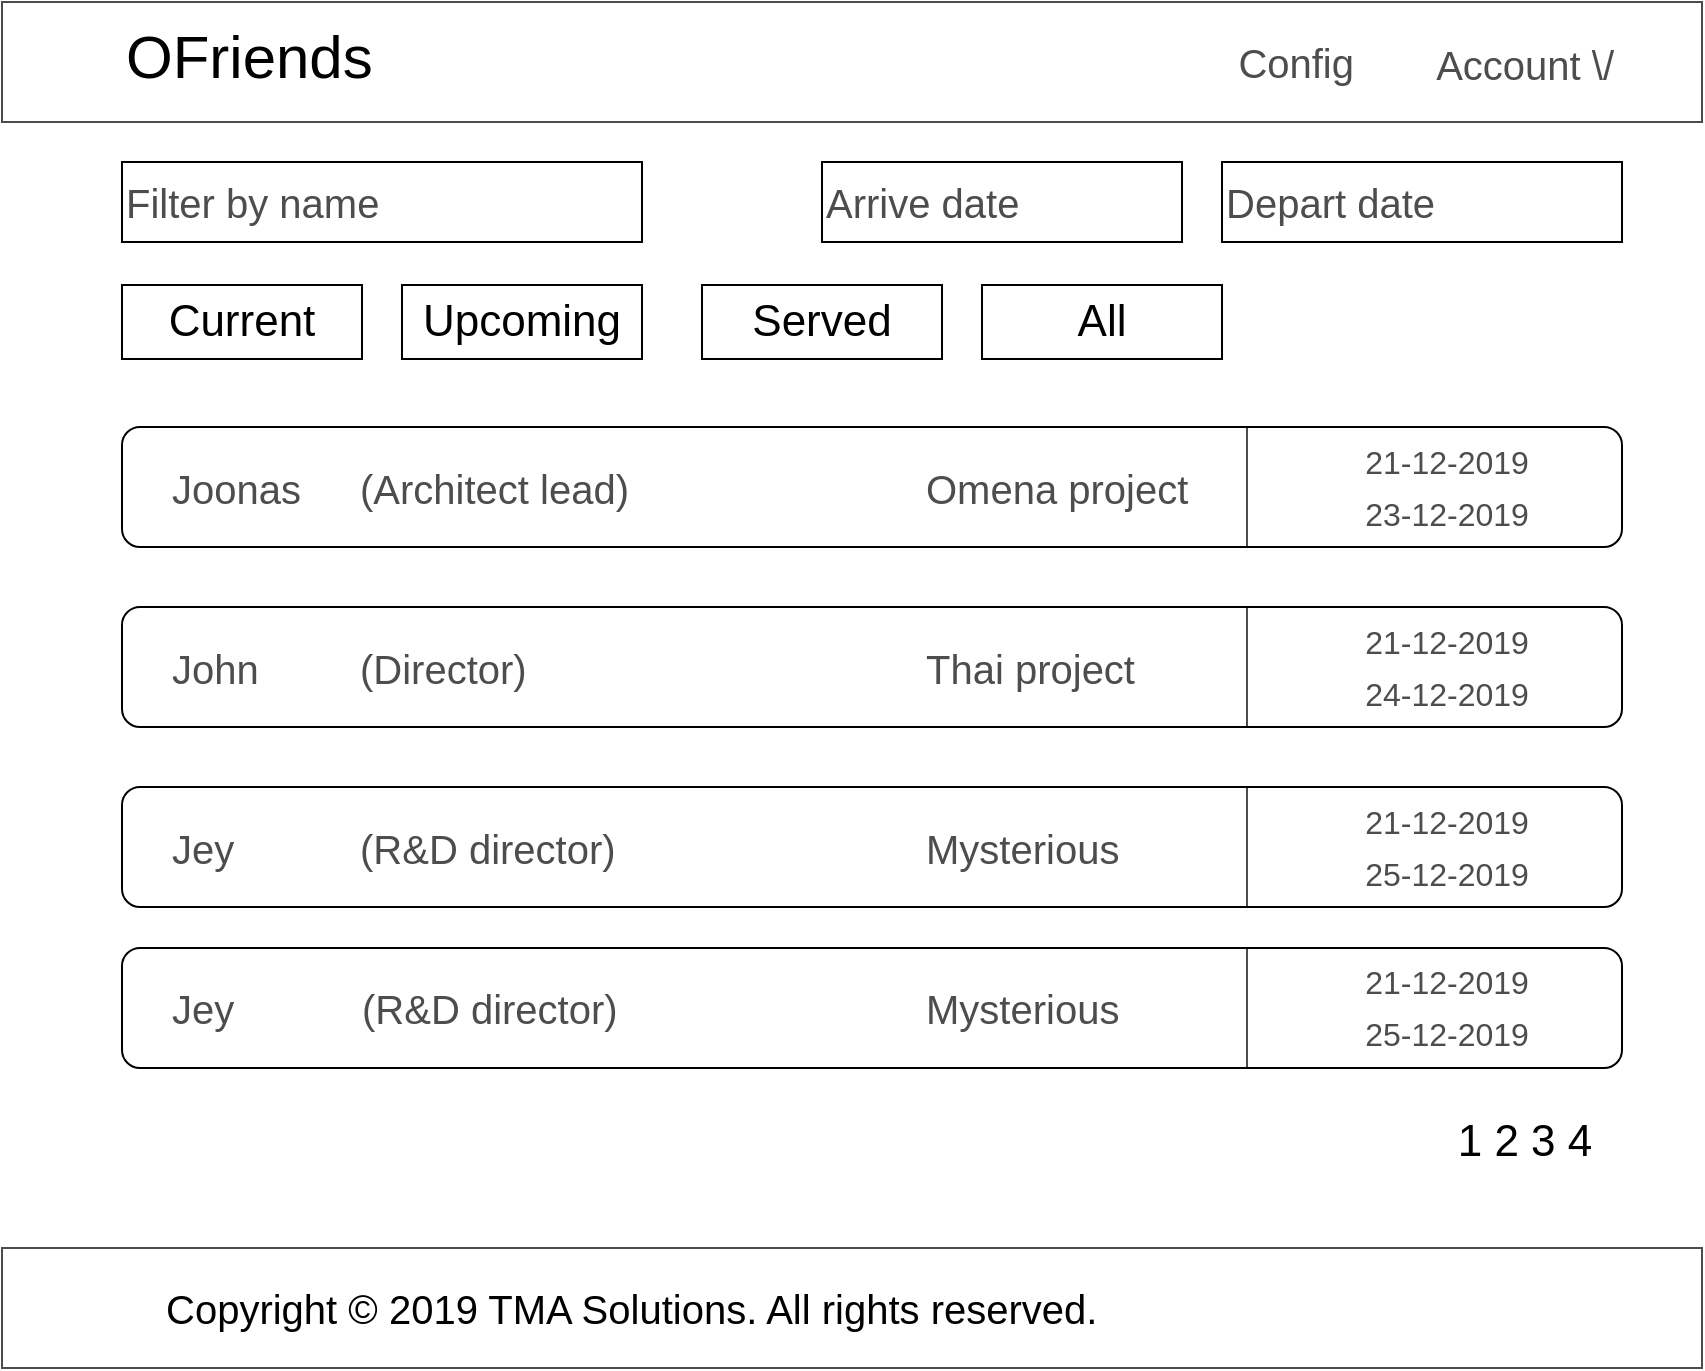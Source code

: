 <mxfile version="10.2.1" type="device"><diagram id="oSVK45ntM9ekwhACHQQf" name="Page-1"><mxGraphModel dx="1666" dy="862" grid="1" gridSize="10" guides="1" tooltips="1" connect="1" arrows="1" fold="1" page="1" pageScale="1" pageWidth="850" pageHeight="1100" math="0" shadow="0"><root><mxCell id="0"/><mxCell id="1" parent="0"/><mxCell id="c798-aoe-cJkhllQcpoC-25" value="" style="rounded=0;whiteSpace=wrap;html=1;shadow=0;strokeColor=#4D4D4D;fillColor=none;fontSize=16;fontColor=#4D4D4D;align=left;container=1;" parent="1" vertex="1"><mxGeometry width="850" height="60" as="geometry"/></mxCell><mxCell id="c798-aoe-cJkhllQcpoC-28" value="Config" style="text;html=1;strokeColor=none;fillColor=none;align=right;verticalAlign=middle;whiteSpace=wrap;rounded=0;shadow=0;fontSize=20;fontColor=#4D4D4D;" parent="c798-aoe-cJkhllQcpoC-25" vertex="1"><mxGeometry x="597.5" y="20" width="80" height="20" as="geometry"/></mxCell><mxCell id="XDJh5uZLcYtrEeouCXje-1" value="Account \/&lt;br&gt;" style="text;html=1;strokeColor=none;fillColor=none;align=right;verticalAlign=middle;whiteSpace=wrap;rounded=0;shadow=0;fontSize=20;fontColor=#4D4D4D;" parent="c798-aoe-cJkhllQcpoC-25" vertex="1"><mxGeometry x="708" y="21" width="100" height="20" as="geometry"/></mxCell><mxCell id="c798-aoe-cJkhllQcpoC-26" value="" style="rounded=0;whiteSpace=wrap;html=1;shadow=0;strokeColor=#4D4D4D;fillColor=none;fontSize=16;fontColor=#4D4D4D;align=left;container=1;" parent="1" vertex="1"><mxGeometry y="623" width="850" height="60" as="geometry"/></mxCell><mxCell id="c798-aoe-cJkhllQcpoC-27" value="Copyright © 2019 TMA Solutions. All rights reserved." style="text;html=1;strokeColor=none;fillColor=none;align=left;verticalAlign=middle;whiteSpace=wrap;rounded=0;labelBorderColor=none;fontSize=20;flipH=0;" parent="c798-aoe-cJkhllQcpoC-26" vertex="1"><mxGeometry x="80" y="10" width="480" height="40" as="geometry"/></mxCell><mxCell id="c798-aoe-cJkhllQcpoC-2" value="&lt;font style=&quot;font-size: 30px;&quot;&gt;OFriends&lt;/font&gt;" style="text;html=1;strokeColor=none;fillColor=none;align=left;verticalAlign=top;whiteSpace=wrap;rounded=0;labelBorderColor=none;fontSize=30;flipH=0;" parent="1" vertex="1"><mxGeometry x="59.964" y="3" width="160.783" height="40" as="geometry"/></mxCell><mxCell id="c798-aoe-cJkhllQcpoC-32" value="Filter by name" style="rounded=0;whiteSpace=wrap;html=1;shadow=0;fillColor=none;gradientColor=none;fontSize=20;fontColor=#4D4D4D;align=left;" parent="1" vertex="1"><mxGeometry x="60" y="80" width="260" height="40" as="geometry"/></mxCell><mxCell id="c798-aoe-cJkhllQcpoC-33" value="" style="rounded=1;whiteSpace=wrap;html=1;shadow=0;fillColor=none;gradientColor=none;fontSize=20;fontColor=#4D4D4D;align=left;container=1;" parent="1" vertex="1"><mxGeometry x="60" y="212.5" width="750" height="60" as="geometry"/></mxCell><mxCell id="c798-aoe-cJkhllQcpoC-30" value="Joonas" style="text;html=1;strokeColor=none;fillColor=none;align=left;verticalAlign=middle;whiteSpace=wrap;rounded=0;shadow=0;fontSize=20;fontColor=#4D4D4D;" parent="c798-aoe-cJkhllQcpoC-33" vertex="1"><mxGeometry x="23.467" y="20" width="126.721" height="20" as="geometry"/></mxCell><mxCell id="c798-aoe-cJkhllQcpoC-34" value="Omena project" style="text;html=1;strokeColor=none;fillColor=none;align=left;verticalAlign=middle;whiteSpace=wrap;rounded=0;shadow=0;fontSize=20;fontColor=#4D4D4D;" parent="c798-aoe-cJkhllQcpoC-33" vertex="1"><mxGeometry x="400" y="20" width="143" height="20" as="geometry"/></mxCell><mxCell id="c798-aoe-cJkhllQcpoC-37" value="21-12-2019" style="text;html=1;strokeColor=none;fillColor=none;align=center;verticalAlign=middle;whiteSpace=wrap;rounded=0;shadow=0;fontSize=16;fontColor=#4D4D4D;" parent="c798-aoe-cJkhllQcpoC-33" vertex="1"><mxGeometry x="601.669" y="7" width="121.446" height="20" as="geometry"/></mxCell><mxCell id="c798-aoe-cJkhllQcpoC-38" value="23-12-2019" style="text;html=1;strokeColor=none;fillColor=none;align=center;verticalAlign=middle;whiteSpace=wrap;rounded=0;shadow=0;fontSize=16;fontColor=#4D4D4D;" parent="c798-aoe-cJkhllQcpoC-33" vertex="1"><mxGeometry x="601.669" y="33" width="121.446" height="20" as="geometry"/></mxCell><mxCell id="_A-Sa0zSg7auk50mZ0my-1" value="(Architect lead)" style="text;html=1;strokeColor=none;fillColor=none;align=left;verticalAlign=middle;whiteSpace=wrap;rounded=0;shadow=0;fontSize=20;fontColor=#4D4D4D;" vertex="1" parent="c798-aoe-cJkhllQcpoC-33"><mxGeometry x="117" y="20" width="143" height="20" as="geometry"/></mxCell><mxCell id="c798-aoe-cJkhllQcpoC-36" value="" style="endArrow=none;html=1;fontSize=20;fontColor=#4D4D4D;opacity=70;exitX=0.75;exitY=0;exitDx=0;exitDy=0;entryX=0.75;entryY=1;entryDx=0;entryDy=0;" parent="1" source="c798-aoe-cJkhllQcpoC-33" target="c798-aoe-cJkhllQcpoC-33" edge="1"><mxGeometry width="50" height="50" relative="1" as="geometry"><mxPoint x="10" y="662.5" as="sourcePoint"/><mxPoint x="640" y="302.5" as="targetPoint"/></mxGeometry></mxCell><mxCell id="c798-aoe-cJkhllQcpoC-39" value="" style="rounded=1;whiteSpace=wrap;html=1;shadow=0;fillColor=none;gradientColor=none;fontSize=20;fontColor=#4D4D4D;align=left;container=1;" parent="1" vertex="1"><mxGeometry x="60" y="302.5" width="750" height="60" as="geometry"/></mxCell><mxCell id="c798-aoe-cJkhllQcpoC-40" value="John" style="text;html=1;strokeColor=none;fillColor=none;align=left;verticalAlign=middle;whiteSpace=wrap;rounded=0;shadow=0;fontSize=20;fontColor=#4D4D4D;" parent="c798-aoe-cJkhllQcpoC-39" vertex="1"><mxGeometry x="23.467" y="20" width="126.721" height="20" as="geometry"/></mxCell><mxCell id="c798-aoe-cJkhllQcpoC-41" value="Thai project" style="text;html=1;strokeColor=none;fillColor=none;align=left;verticalAlign=middle;whiteSpace=wrap;rounded=0;shadow=0;fontSize=20;fontColor=#4D4D4D;" parent="c798-aoe-cJkhllQcpoC-39" vertex="1"><mxGeometry x="400" y="20" width="143" height="20" as="geometry"/></mxCell><mxCell id="c798-aoe-cJkhllQcpoC-43" value="21-12-2019" style="text;html=1;strokeColor=none;fillColor=none;align=center;verticalAlign=middle;whiteSpace=wrap;rounded=0;shadow=0;fontSize=16;fontColor=#4D4D4D;" parent="c798-aoe-cJkhllQcpoC-39" vertex="1"><mxGeometry x="601.669" y="7" width="121.446" height="20" as="geometry"/></mxCell><mxCell id="c798-aoe-cJkhllQcpoC-44" value="24-12-2019" style="text;html=1;strokeColor=none;fillColor=none;align=center;verticalAlign=middle;whiteSpace=wrap;rounded=0;shadow=0;fontSize=16;fontColor=#4D4D4D;" parent="c798-aoe-cJkhllQcpoC-39" vertex="1"><mxGeometry x="601.669" y="33" width="121.446" height="20" as="geometry"/></mxCell><mxCell id="_A-Sa0zSg7auk50mZ0my-2" value="(Director)" style="text;html=1;strokeColor=none;fillColor=none;align=left;verticalAlign=middle;whiteSpace=wrap;rounded=0;shadow=0;fontSize=20;fontColor=#4D4D4D;" vertex="1" parent="c798-aoe-cJkhllQcpoC-39"><mxGeometry x="117" y="20" width="143" height="20" as="geometry"/></mxCell><mxCell id="c798-aoe-cJkhllQcpoC-45" value="" style="endArrow=none;html=1;fontSize=20;fontColor=#4D4D4D;opacity=70;exitX=0.75;exitY=0;exitDx=0;exitDy=0;entryX=0.75;entryY=1;entryDx=0;entryDy=0;" parent="1" source="c798-aoe-cJkhllQcpoC-39" target="c798-aoe-cJkhllQcpoC-39" edge="1"><mxGeometry width="50" height="50" relative="1" as="geometry"><mxPoint x="10" y="752.5" as="sourcePoint"/><mxPoint x="640" y="392.5" as="targetPoint"/></mxGeometry></mxCell><mxCell id="c798-aoe-cJkhllQcpoC-46" value="" style="rounded=1;whiteSpace=wrap;html=1;shadow=0;fillColor=none;gradientColor=none;fontSize=20;fontColor=#4D4D4D;align=left;container=1;" parent="1" vertex="1"><mxGeometry x="60" y="392.5" width="750" height="60" as="geometry"/></mxCell><mxCell id="c798-aoe-cJkhllQcpoC-47" value="Jey" style="text;html=1;strokeColor=none;fillColor=none;align=left;verticalAlign=middle;whiteSpace=wrap;rounded=0;shadow=0;fontSize=20;fontColor=#4D4D4D;" parent="c798-aoe-cJkhllQcpoC-46" vertex="1"><mxGeometry x="23.467" y="20" width="126.721" height="20" as="geometry"/></mxCell><mxCell id="c798-aoe-cJkhllQcpoC-48" value="Mysterious" style="text;html=1;strokeColor=none;fillColor=none;align=left;verticalAlign=middle;whiteSpace=wrap;rounded=0;shadow=0;fontSize=20;fontColor=#4D4D4D;" parent="c798-aoe-cJkhllQcpoC-46" vertex="1"><mxGeometry x="400" y="20" width="143" height="20" as="geometry"/></mxCell><mxCell id="c798-aoe-cJkhllQcpoC-50" value="21-12-2019" style="text;html=1;strokeColor=none;fillColor=none;align=center;verticalAlign=middle;whiteSpace=wrap;rounded=0;shadow=0;fontSize=16;fontColor=#4D4D4D;" parent="c798-aoe-cJkhllQcpoC-46" vertex="1"><mxGeometry x="601.669" y="7" width="121.446" height="20" as="geometry"/></mxCell><mxCell id="c798-aoe-cJkhllQcpoC-51" value="25-12-2019" style="text;html=1;strokeColor=none;fillColor=none;align=center;verticalAlign=middle;whiteSpace=wrap;rounded=0;shadow=0;fontSize=16;fontColor=#4D4D4D;" parent="c798-aoe-cJkhllQcpoC-46" vertex="1"><mxGeometry x="601.669" y="33" width="121.446" height="20" as="geometry"/></mxCell><mxCell id="_A-Sa0zSg7auk50mZ0my-3" value="(R&amp;amp;D director)" style="text;html=1;strokeColor=none;fillColor=none;align=left;verticalAlign=middle;whiteSpace=wrap;rounded=0;shadow=0;fontSize=20;fontColor=#4D4D4D;" vertex="1" parent="c798-aoe-cJkhllQcpoC-46"><mxGeometry x="117" y="20" width="143" height="20" as="geometry"/></mxCell><mxCell id="c798-aoe-cJkhllQcpoC-52" value="" style="endArrow=none;html=1;fontSize=20;fontColor=#4D4D4D;opacity=70;exitX=0.75;exitY=0;exitDx=0;exitDy=0;entryX=0.75;entryY=1;entryDx=0;entryDy=0;" parent="1" source="c798-aoe-cJkhllQcpoC-46" target="c798-aoe-cJkhllQcpoC-46" edge="1"><mxGeometry width="50" height="50" relative="1" as="geometry"><mxPoint x="10" y="842.5" as="sourcePoint"/><mxPoint x="640" y="482.5" as="targetPoint"/></mxGeometry></mxCell><mxCell id="c798-aoe-cJkhllQcpoC-53" value="Arrive date" style="rounded=0;whiteSpace=wrap;html=1;shadow=0;fillColor=none;gradientColor=none;fontSize=20;fontColor=#4D4D4D;align=left;" parent="1" vertex="1"><mxGeometry x="410" y="80" width="180" height="40" as="geometry"/></mxCell><mxCell id="c798-aoe-cJkhllQcpoC-54" value="Depart date" style="rounded=0;whiteSpace=wrap;html=1;shadow=0;fillColor=none;gradientColor=none;fontSize=20;fontColor=#4D4D4D;align=left;" parent="1" vertex="1"><mxGeometry x="610" y="80" width="200" height="40" as="geometry"/></mxCell><mxCell id="c798-aoe-cJkhllQcpoC-55" value="" style="rounded=1;whiteSpace=wrap;html=1;shadow=0;fillColor=none;gradientColor=none;fontSize=20;fontColor=#4D4D4D;align=left;container=1;" parent="1" vertex="1"><mxGeometry x="60" y="473" width="750" height="60" as="geometry"/></mxCell><mxCell id="c798-aoe-cJkhllQcpoC-56" value="Jey" style="text;html=1;strokeColor=none;fillColor=none;align=left;verticalAlign=middle;whiteSpace=wrap;rounded=0;shadow=0;fontSize=20;fontColor=#4D4D4D;" parent="c798-aoe-cJkhllQcpoC-55" vertex="1"><mxGeometry x="23.467" y="20" width="126.721" height="20" as="geometry"/></mxCell><mxCell id="c798-aoe-cJkhllQcpoC-57" value="Mysterious" style="text;html=1;strokeColor=none;fillColor=none;align=left;verticalAlign=middle;whiteSpace=wrap;rounded=0;shadow=0;fontSize=20;fontColor=#4D4D4D;" parent="c798-aoe-cJkhllQcpoC-55" vertex="1"><mxGeometry x="400" y="20" width="143" height="20" as="geometry"/></mxCell><mxCell id="c798-aoe-cJkhllQcpoC-59" value="21-12-2019" style="text;html=1;strokeColor=none;fillColor=none;align=center;verticalAlign=middle;whiteSpace=wrap;rounded=0;shadow=0;fontSize=16;fontColor=#4D4D4D;" parent="c798-aoe-cJkhllQcpoC-55" vertex="1"><mxGeometry x="601.669" y="7" width="121.446" height="20" as="geometry"/></mxCell><mxCell id="c798-aoe-cJkhllQcpoC-60" value="25-12-2019" style="text;html=1;strokeColor=none;fillColor=none;align=center;verticalAlign=middle;whiteSpace=wrap;rounded=0;shadow=0;fontSize=16;fontColor=#4D4D4D;" parent="c798-aoe-cJkhllQcpoC-55" vertex="1"><mxGeometry x="601.669" y="33" width="121.446" height="20" as="geometry"/></mxCell><mxCell id="_A-Sa0zSg7auk50mZ0my-4" value="(R&amp;amp;D director)" style="text;html=1;strokeColor=none;fillColor=none;align=left;verticalAlign=middle;whiteSpace=wrap;rounded=0;shadow=0;fontSize=20;fontColor=#4D4D4D;" vertex="1" parent="c798-aoe-cJkhllQcpoC-55"><mxGeometry x="118" y="20" width="143" height="20" as="geometry"/></mxCell><mxCell id="c798-aoe-cJkhllQcpoC-61" value="" style="endArrow=none;html=1;fontSize=20;fontColor=#4D4D4D;opacity=70;exitX=0.75;exitY=0;exitDx=0;exitDy=0;entryX=0.75;entryY=1;entryDx=0;entryDy=0;" parent="1" source="c798-aoe-cJkhllQcpoC-55" target="c798-aoe-cJkhllQcpoC-55" edge="1"><mxGeometry width="50" height="50" relative="1" as="geometry"><mxPoint x="10" y="923" as="sourcePoint"/><mxPoint x="640" y="563" as="targetPoint"/></mxGeometry></mxCell><mxCell id="pcFw7Tt33-Q3Vw8Kq5Fp-1" value="Current" style="rounded=0;whiteSpace=wrap;html=1;fontSize=22;" parent="1" vertex="1"><mxGeometry x="60" y="141.5" width="120" height="37" as="geometry"/></mxCell><mxCell id="pcFw7Tt33-Q3Vw8Kq5Fp-2" value="Upcoming" style="rounded=0;whiteSpace=wrap;html=1;fontSize=22;" parent="1" vertex="1"><mxGeometry x="200" y="141.5" width="120" height="37" as="geometry"/></mxCell><mxCell id="pcFw7Tt33-Q3Vw8Kq5Fp-3" value="Served&lt;br&gt;" style="rounded=0;whiteSpace=wrap;html=1;fontSize=22;" parent="1" vertex="1"><mxGeometry x="350" y="141.5" width="120" height="37" as="geometry"/></mxCell><mxCell id="pcFw7Tt33-Q3Vw8Kq5Fp-5" value="All&lt;br&gt;" style="rounded=0;whiteSpace=wrap;html=1;fontSize=22;" parent="1" vertex="1"><mxGeometry x="490" y="141.5" width="120" height="37" as="geometry"/></mxCell><mxCell id="C4n7KJ6bDc5ms9AhYUSK-1" value="1 2 3 4" style="text;html=1;strokeColor=none;fillColor=none;align=center;verticalAlign=middle;whiteSpace=wrap;rounded=0;fontSize=22;" parent="1" vertex="1"><mxGeometry x="720" y="560" width="83" height="20" as="geometry"/></mxCell></root></mxGraphModel></diagram></mxfile>